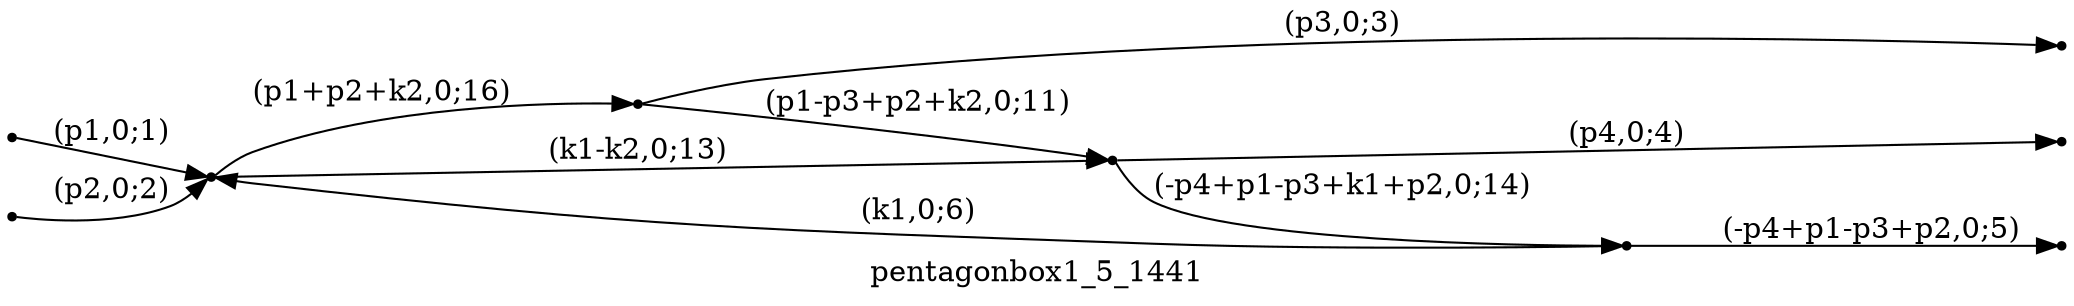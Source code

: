 digraph pentagonbox1_5_1441 {
  label="pentagonbox1_5_1441";
  rankdir="LR";
  subgraph edges {
    -1 -> 4 [label="(p1,0;1)"];
    -2 -> 4 [label="(p2,0;2)"];
    2 -> -3 [label="(p3,0;3)"];
    3 -> -4 [label="(p4,0;4)"];
    1 -> -5 [label="(-p4+p1-p3+p2,0;5)"];
    1 -> 4 [label="(k1,0;6)"];
    2 -> 3 [label="(p1-p3+p2+k2,0;11)"];
    4 -> 3 [label="(k1-k2,0;13)"];
    3 -> 1 [label="(-p4+p1-p3+k1+p2,0;14)"];
    4 -> 2 [label="(p1+p2+k2,0;16)"];
  }
  subgraph incoming { rank="source"; -1; -2; }
  subgraph outgoing { rank="sink"; -3; -4; -5; }
-5 [shape=point];
-4 [shape=point];
-3 [shape=point];
-2 [shape=point];
-1 [shape=point];
1 [shape=point];
2 [shape=point];
3 [shape=point];
4 [shape=point];
}

